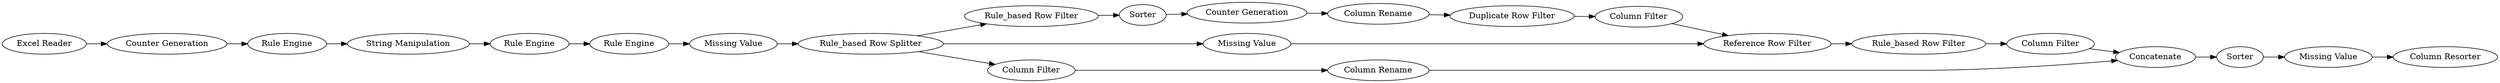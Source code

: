 digraph {
	10 -> 13
	23 -> 24
	3 -> 15
	22 -> 23
	20 -> 19
	11 -> 16
	7 -> 26
	21 -> 20
	26 -> 27
	16 -> 14
	3 -> 21
	2 -> 10
	6 -> 28
	13 -> 25
	19 -> 22
	15 -> 11
	9 -> 2
	4 -> 7
	27 -> 6
	5 -> 3
	3 -> 4
	25 -> 5
	1 -> 9
	28 -> 11
	14 -> 19
	27 [label="Column Rename"]
	7 [label=Sorter]
	9 [label="Counter Generation"]
	21 [label="Column Filter"]
	26 [label="Counter Generation"]
	3 [label="Rule_based Row Splitter"]
	19 [label=Concatenate]
	24 [label="Column Resorter"]
	6 [label="Duplicate Row Filter"]
	15 [label="Missing Value"]
	25 [label="Rule Engine"]
	10 [label="String Manipulation"]
	16 [label="Rule_based Row Filter"]
	1 [label="Excel Reader"]
	22 [label=Sorter]
	28 [label="Column Filter"]
	11 [label="Reference Row Filter"]
	4 [label="Rule_based Row Filter"]
	23 [label="Missing Value"]
	14 [label="Column Filter"]
	5 [label="Missing Value"]
	13 [label="Rule Engine"]
	20 [label="Column Rename"]
	2 [label="Rule Engine"]
	rankdir=LR
}
